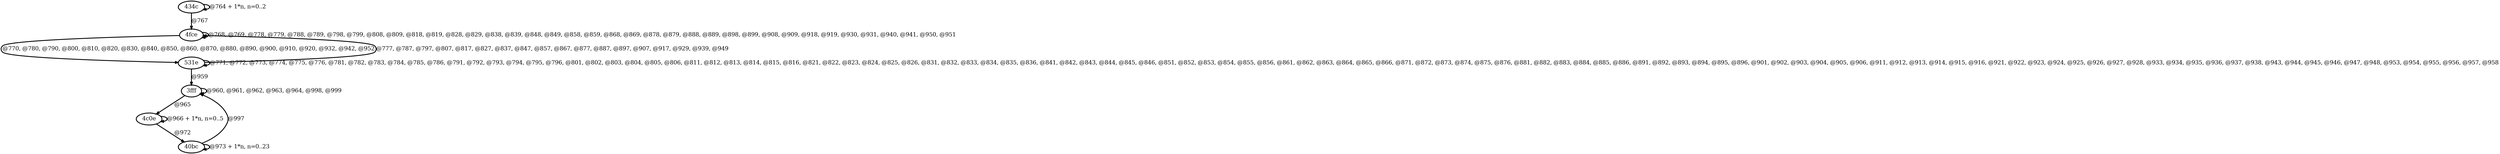 digraph G {
        node [style=rounded, penwidth=3, fontsize=20, shape=oval];
        "434c" -> "434c" [label="@764 + 1*n, n=0..2", color=black,arrowsize=1,style=bold,penwidth=3,fontsize=20];
"434c" -> "4fce" [label="@767", color=black,arrowsize=1,style=bold,penwidth=3,fontsize=20];
"4fce" -> "4fce" [label="@768, @769, @778, @779, @788, @789, @798, @799, @808, @809, @818, @819, @828, @829, @838, @839, @848, @849, @858, @859, @868, @869, @878, @879, @888, @889, @898, @899, @908, @909, @918, @919, @930, @931, @940, @941, @950, @951", color=black,arrowsize=1,style=bold,penwidth=3,fontsize=20];
"4fce" -> "531e" [label="@770, @780, @790, @800, @810, @820, @830, @840, @850, @860, @870, @880, @890, @900, @910, @920, @932, @942, @952", color=black,arrowsize=1,style=bold,penwidth=3,fontsize=20];
"531e" -> "531e" [label="@771, @772, @773, @774, @775, @776, @781, @782, @783, @784, @785, @786, @791, @792, @793, @794, @795, @796, @801, @802, @803, @804, @805, @806, @811, @812, @813, @814, @815, @816, @821, @822, @823, @824, @825, @826, @831, @832, @833, @834, @835, @836, @841, @842, @843, @844, @845, @846, @851, @852, @853, @854, @855, @856, @861, @862, @863, @864, @865, @866, @871, @872, @873, @874, @875, @876, @881, @882, @883, @884, @885, @886, @891, @892, @893, @894, @895, @896, @901, @902, @903, @904, @905, @906, @911, @912, @913, @914, @915, @916, @921, @922, @923, @924, @925, @926, @927, @928, @933, @934, @935, @936, @937, @938, @943, @944, @945, @946, @947, @948, @953, @954, @955, @956, @957, @958", color=black,arrowsize=1,style=bold,penwidth=3,fontsize=20];
"531e" -> "4fce" [label="@777, @787, @797, @807, @817, @827, @837, @847, @857, @867, @877, @887, @897, @907, @917, @929, @939, @949", color=black,arrowsize=1,style=bold,penwidth=3,fontsize=20];
"531e" -> "3fff" [label="@959", color=black,arrowsize=1,style=bold,penwidth=3,fontsize=20];
"3fff" -> "3fff" [label="@960, @961, @962, @963, @964, @998, @999", color=black,arrowsize=1,style=bold,penwidth=3,fontsize=20];
"3fff" -> "4c0e" [label="@965", color=black,arrowsize=1,style=bold,penwidth=3,fontsize=20];
"4c0e" -> "4c0e" [label="@966 + 1*n, n=0..5", color=black,arrowsize=1,style=bold,penwidth=3,fontsize=20];
"4c0e" -> "40bc" [label="@972", color=black,arrowsize=1,style=bold,penwidth=3,fontsize=20];
"40bc" -> "40bc" [label="@973 + 1*n, n=0..23", color=black,arrowsize=1,style=bold,penwidth=3,fontsize=20];
"40bc" -> "3fff" [label="@997", color=black,arrowsize=1,style=bold,penwidth=3,fontsize=20];
}
